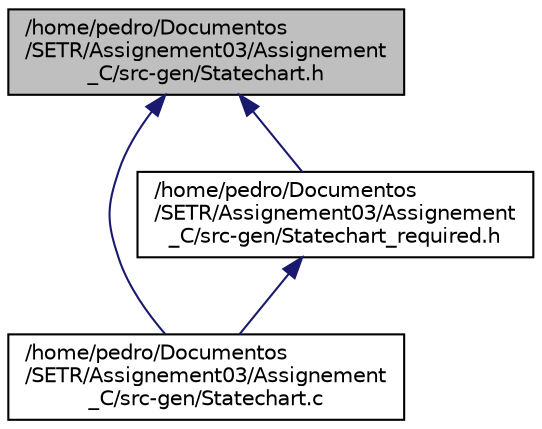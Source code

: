 digraph "/home/pedro/Documentos/SETR/Assignement03/Assignement_C/src-gen/Statechart.h"
{
 // LATEX_PDF_SIZE
  edge [fontname="Helvetica",fontsize="10",labelfontname="Helvetica",labelfontsize="10"];
  node [fontname="Helvetica",fontsize="10",shape=record];
  Node1 [label="/home/pedro/Documentos\l/SETR/Assignement03/Assignement\l_C/src-gen/Statechart.h",height=0.2,width=0.4,color="black", fillcolor="grey75", style="filled", fontcolor="black",tooltip="Header of the state machine 'Statechart'."];
  Node1 -> Node2 [dir="back",color="midnightblue",fontsize="10",style="solid",fontname="Helvetica"];
  Node2 [label="/home/pedro/Documentos\l/SETR/Assignement03/Assignement\l_C/src-gen/Statechart.c",height=0.2,width=0.4,color="black", fillcolor="white", style="filled",URL="$Statechart_8c.html",tooltip=" "];
  Node1 -> Node3 [dir="back",color="midnightblue",fontsize="10",style="solid",fontname="Helvetica"];
  Node3 [label="/home/pedro/Documentos\l/SETR/Assignement03/Assignement\l_C/src-gen/Statechart_required.h",height=0.2,width=0.4,color="black", fillcolor="white", style="filled",URL="$Statechart__required_8h.html",tooltip=" "];
  Node3 -> Node2 [dir="back",color="midnightblue",fontsize="10",style="solid",fontname="Helvetica"];
}

